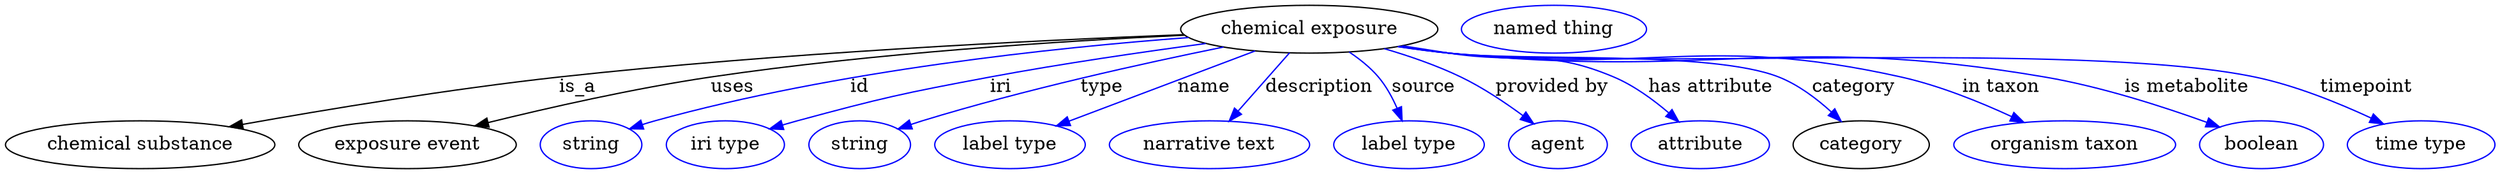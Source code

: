 digraph {
	graph [bb="0,0,1530.5,123"];
	node [label="\N"];
	"chemical exposure"	 [height=0.5,
		label="chemical exposure",
		pos="797.29,105",
		width=2.1484];
	"chemical substance"	 [height=0.5,
		pos="79.293,18",
		width=2.2026];
	"chemical exposure" -> "chemical substance"	 [label=is_a,
		lp="351.29,61.5",
		pos="e,137.97,30.114 721.01,101.56 630.06,96.862 473.6,86.909 340.29,69 262.71,58.577 244.08,51.177 167.29,36 161.07,34.77 154.6,33.476 \
148.12,32.17"];
	"exposure event"	 [height=0.5,
		pos="240.29,18",
		width=1.7693];
	"chemical exposure" -> "exposure event"	 [label=uses,
		lp="441.29,61.5",
		pos="e,282.62,31.59 721.37,101.26 646.6,96.717 529.39,87.27 429.29,69 382.34,60.429 330.01,45.912 292.35,34.553"];
	id	 [color=blue,
		height=0.5,
		label=string,
		pos="352.29,18",
		width=0.84854];
	"chemical exposure" -> id	 [color=blue,
		label=id,
		lp="517.79,61.5",
		pos="e,376.1,29.63 723.55,99.387 641.07,91.528 504.33,73.73 392.29,36 390.04,35.241 387.74,34.4 385.44,33.507",
		style=solid];
	iri	 [color=blue,
		height=0.5,
		label="iri type",
		pos="437.29,18",
		width=1.011];
	"chemical exposure" -> iri	 [color=blue,
		label=iri,
		lp="599.79,61.5",
		pos="e,465.19,29.734 732.55,95.023 668.08,84.115 566.83,64.331 482.29,36 479.76,35.152 477.17,34.238 474.56,33.287",
		style=solid];
	type	 [color=blue,
		height=0.5,
		label=string,
		pos="522.29,18",
		width=0.84854];
	"chemical exposure" -> type	 [color=blue,
		label=type,
		lp="670.29,61.5",
		pos="e,546.21,29.329 743.79,91.8 695.66,79.334 623.32,59.135 562.29,36 560.07,35.157 557.79,34.252 555.51,33.313",
		style=solid];
	name	 [color=blue,
		height=0.5,
		label="label type",
		pos="616.29,18",
		width=1.2638];
	"chemical exposure" -> name	 [color=blue,
		label=name,
		lp="733.79,61.5",
		pos="e,645.41,31.993 763.25,88.636 732.3,73.762 686.7,51.842 654.52,36.373",
		style=solid];
	description	 [color=blue,
		height=0.5,
		label="narrative text",
		pos="737.29,18",
		width=1.6068];
	"chemical exposure" -> description	 [color=blue,
		label=description,
		lp="801.79,61.5",
		pos="e,749.5,35.706 784.86,86.974 776.36,74.644 764.95,58.098 755.43,44.302",
		style=solid];
	source	 [color=blue,
		height=0.5,
		label="label type",
		pos="858.29,18",
		width=1.2638];
	"chemical exposure" -> source	 [color=blue,
		label=source,
		lp="863.29,61.5",
		pos="e,852.64,35.946 819.58,87.386 825.53,81.939 831.61,75.617 836.29,69 841.37,61.839 845.61,53.325 848.98,45.325",
		style=solid];
	"provided by"	 [color=blue,
		height=0.5,
		label=agent,
		pos="951.29,18",
		width=0.83048];
	"chemical exposure" -> "provided by"	 [color=blue,
		label="provided by",
		lp="940.29,61.5",
		pos="e,934.55,32.991 840.46,90.023 855.1,84.251 871.28,77.081 885.29,69 899.87,60.595 914.81,49.314 926.78,39.499",
		style=solid];
	"has attribute"	 [color=blue,
		height=0.5,
		label=attribute,
		pos="1039.3,18",
		width=1.1193];
	"chemical exposure" -> "has attribute"	 [color=blue,
		label="has attribute",
		lp="1033.8,61.5",
		pos="e,1023.5,34.808 855.3,92.89 864.98,90.901 874.92,88.877 884.29,87 925.57,78.735 939.2,86.924 977.29,69 991.5,62.315 1005.2,51.638 \
1016.1,41.776",
		style=solid];
	category	 [height=0.5,
		pos="1138.3,18",
		width=1.1374];
	"chemical exposure" -> category	 [color=blue,
		label=category,
		lp="1121.8,61.5",
		pos="e,1122,34.582 853.29,92.486 863.57,90.454 874.23,88.521 884.29,87 966.85,74.523 993.55,99.449 1071.3,69 1087.1,62.806 1102.4,51.729 \
1114.3,41.477",
		style=solid];
	"in taxon"	 [color=blue,
		height=0.5,
		label="organism taxon",
		pos="1263.3,18",
		width=1.8234];
	"chemical exposure" -> "in taxon"	 [color=blue,
		label="in taxon",
		lp="1214.8,61.5",
		pos="e,1234.3,34.408 852.79,92.343 863.22,90.301 874.05,88.4 884.29,87 1001.3,71.004 1034.7,97.547 1149.3,69 1175.7,62.423 1203.6,50.047 \
1225.2,39.134",
		style=solid];
	"is metabolite"	 [color=blue,
		height=0.5,
		label=boolean,
		pos="1385.3,18",
		width=1.0652];
	"chemical exposure" -> "is metabolite"	 [color=blue,
		label="is metabolite",
		lp="1329.8,61.5",
		pos="e,1357.6,30.655 852.31,92.288 862.87,90.224 873.89,88.331 884.29,87 1041.9,66.847 1085.3,98.871 1241.3,69 1278.7,61.84 1319.4,46.67 \
1348,34.727",
		style=solid];
	timepoint	 [color=blue,
		height=0.5,
		label="time type",
		pos="1486.3,18",
		width=1.2277];
	"chemical exposure" -> timepoint	 [color=blue,
		label=timepoint,
		lp="1438.8,61.5",
		pos="e,1460.3,32.707 852.29,92.176 862.86,90.123 873.88,88.261 884.29,87 991.36,74.029 1264.1,92.966 1369.3,69 1398.2,62.422 1428.8,48.821 \
1451.4,37.318",
		style=solid];
	"named thing_category"	 [color=blue,
		height=0.5,
		label="named thing",
		pos="948.29,105",
		width=1.5346];
}
